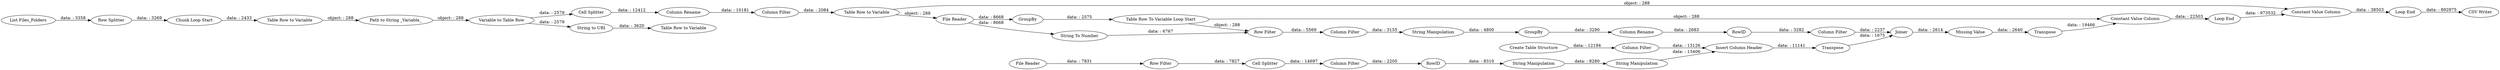 digraph {
	"8280315651040620832_26" [label=RowID]
	"8280315651040620832_45" [label="Missing Value"]
	"8280315651040620832_47" [label="Constant Value Column"]
	"8280315651040620832_52" [label="CSV Writer"]
	"8280315651040620832_34" [label="Column Filter"]
	"8280315651040620832_49" [label="Chunk Loop Start"]
	"8280315651040620832_3" [label="Row Filter"]
	"8280315651040620832_51" [label="String To Number"]
	"-3872125022023617360_19" [label="Column Filter"]
	"-3872125022023617360_11" [label="Table Row to Variable"]
	"8280315651040620832_8" [label="Row Splitter"]
	"8280315651040620832_38" [label="String Manipulation"]
	"8280315651040620832_9" [label="File Reader"]
	"8280315651040620832_35" [label=Transpose]
	"8280315651040620832_40" [label=GroupBy]
	"8280315651040620832_7" [label="List Files_Folders"]
	"8280315651040620832_4" [label="Cell Splitter"]
	"8280315651040620832_30" [label=GroupBy]
	"8280315651040620832_39" [label=RowID]
	"8280315651040620832_48" [label="Constant Value Column"]
	"-3872125022023617360_17" [label="Cell Splitter"]
	"-3872125022023617360_18" [label="Column Rename"]
	"8280315651040620832_37" [label=Joiner]
	"8280315651040620832_25" [label="Insert Column Header"]
	"8280315651040620832_27" [label="String Manipulation"]
	"8280315651040620832_42" [label="Column Filter"]
	"-3872125022023617360_12" [label="Path to String _Variable_"]
	"-3872125022023617360_20" [label="Table Row to Variable"]
	"8280315651040620832_2" [label="File Reader"]
	"-3872125022023617360_13" [label="String to URI"]
	"8280315651040620832_41" [label="Column Rename"]
	"-3872125022023617360_14" [label="Variable to Table Row"]
	"8280315651040620832_29" [label="Column Filter"]
	"8280315651040620832_36" [label=Transpose]
	"8280315651040620832_24" [label="Create Table Structure"]
	"8280315651040620832_28" [label="String Manipulation"]
	"8280315651040620832_43" [label="Loop End"]
	"-3872125022023617360_15" [label="Table Row to Variable"]
	"8280315651040620832_31" [label="Row Filter"]
	"8280315651040620832_50" [label="Loop End"]
	"8280315651040620832_20" [label="Column Filter"]
	"8280315651040620832_33" [label="Table Row To Variable Loop Start"]
	"8280315651040620832_27" -> "8280315651040620832_28" [label="data: : 8280"]
	"8280315651040620832_47" -> "8280315651040620832_50" [label="data: : 38503"]
	"-3872125022023617360_14" -> "-3872125022023617360_13" [label="data: : 2579"]
	"8280315651040620832_49" -> "-3872125022023617360_11" [label="data: : 2433"]
	"8280315651040620832_28" -> "8280315651040620832_25" [label="data: : 13406"]
	"8280315651040620832_45" -> "8280315651040620832_35" [label="data: : 2640"]
	"8280315651040620832_2" -> "8280315651040620832_3" [label="data: : 7831"]
	"-3872125022023617360_17" -> "-3872125022023617360_18" [label="data: : 12412"]
	"8280315651040620832_9" -> "8280315651040620832_30" [label="data: : 8668"]
	"8280315651040620832_3" -> "8280315651040620832_4" [label="data: : 7827"]
	"-3872125022023617360_20" -> "8280315651040620832_9" [label="object: : 288"]
	"-3872125022023617360_20" -> "8280315651040620832_47" [label="object: : 288"]
	"8280315651040620832_26" -> "8280315651040620832_27" [label="data: : 8310"]
	"8280315651040620832_38" -> "8280315651040620832_40" [label="data: : 4800"]
	"8280315651040620832_31" -> "8280315651040620832_34" [label="data: : 5569"]
	"8280315651040620832_39" -> "8280315651040620832_42" [label="data: : 3282"]
	"8280315651040620832_41" -> "8280315651040620832_39" [label="data: : 2683"]
	"8280315651040620832_42" -> "8280315651040620832_37" [label="data: : 2237"]
	"8280315651040620832_24" -> "8280315651040620832_29" [label="data: : 12194"]
	"-3872125022023617360_14" -> "-3872125022023617360_17" [label="data: : 2579"]
	"8280315651040620832_8" -> "8280315651040620832_49" [label="data: : 3269"]
	"8280315651040620832_34" -> "8280315651040620832_38" [label="data: : 3155"]
	"8280315651040620832_48" -> "8280315651040620832_43" [label="data: : 22503"]
	"8280315651040620832_33" -> "8280315651040620832_48" [label="object: : 288"]
	"8280315651040620832_20" -> "8280315651040620832_26" [label="data: : 2205"]
	"8280315651040620832_40" -> "8280315651040620832_41" [label="data: : 3290"]
	"8280315651040620832_37" -> "8280315651040620832_45" [label="data: : 2614"]
	"8280315651040620832_9" -> "8280315651040620832_51" [label="data: : 8668"]
	"8280315651040620832_29" -> "8280315651040620832_25" [label="data: : 13126"]
	"-3872125022023617360_18" -> "-3872125022023617360_19" [label="data: : 10181"]
	"8280315651040620832_51" -> "8280315651040620832_31" [label="data: : 6767"]
	"8280315651040620832_25" -> "8280315651040620832_36" [label="data: : 11141"]
	"-3872125022023617360_12" -> "-3872125022023617360_14" [label="object: : 288"]
	"8280315651040620832_4" -> "8280315651040620832_20" [label="data: : 14697"]
	"8280315651040620832_35" -> "8280315651040620832_48" [label="data: : 19466"]
	"8280315651040620832_36" -> "8280315651040620832_37" [label="data: : 1675"]
	"8280315651040620832_50" -> "8280315651040620832_52" [label="data: : 892975"]
	"-3872125022023617360_13" -> "-3872125022023617360_15" [label="data: : 3620"]
	"-3872125022023617360_11" -> "-3872125022023617360_12" [label="object: : 288"]
	"8280315651040620832_30" -> "8280315651040620832_33" [label="data: : 2575"]
	"8280315651040620832_7" -> "8280315651040620832_8" [label="data: : 3358"]
	"-3872125022023617360_19" -> "-3872125022023617360_20" [label="data: : 2084"]
	"8280315651040620832_43" -> "8280315651040620832_47" [label="data: : 973532"]
	"8280315651040620832_33" -> "8280315651040620832_31" [label="object: : 288"]
	rankdir=LR
}
